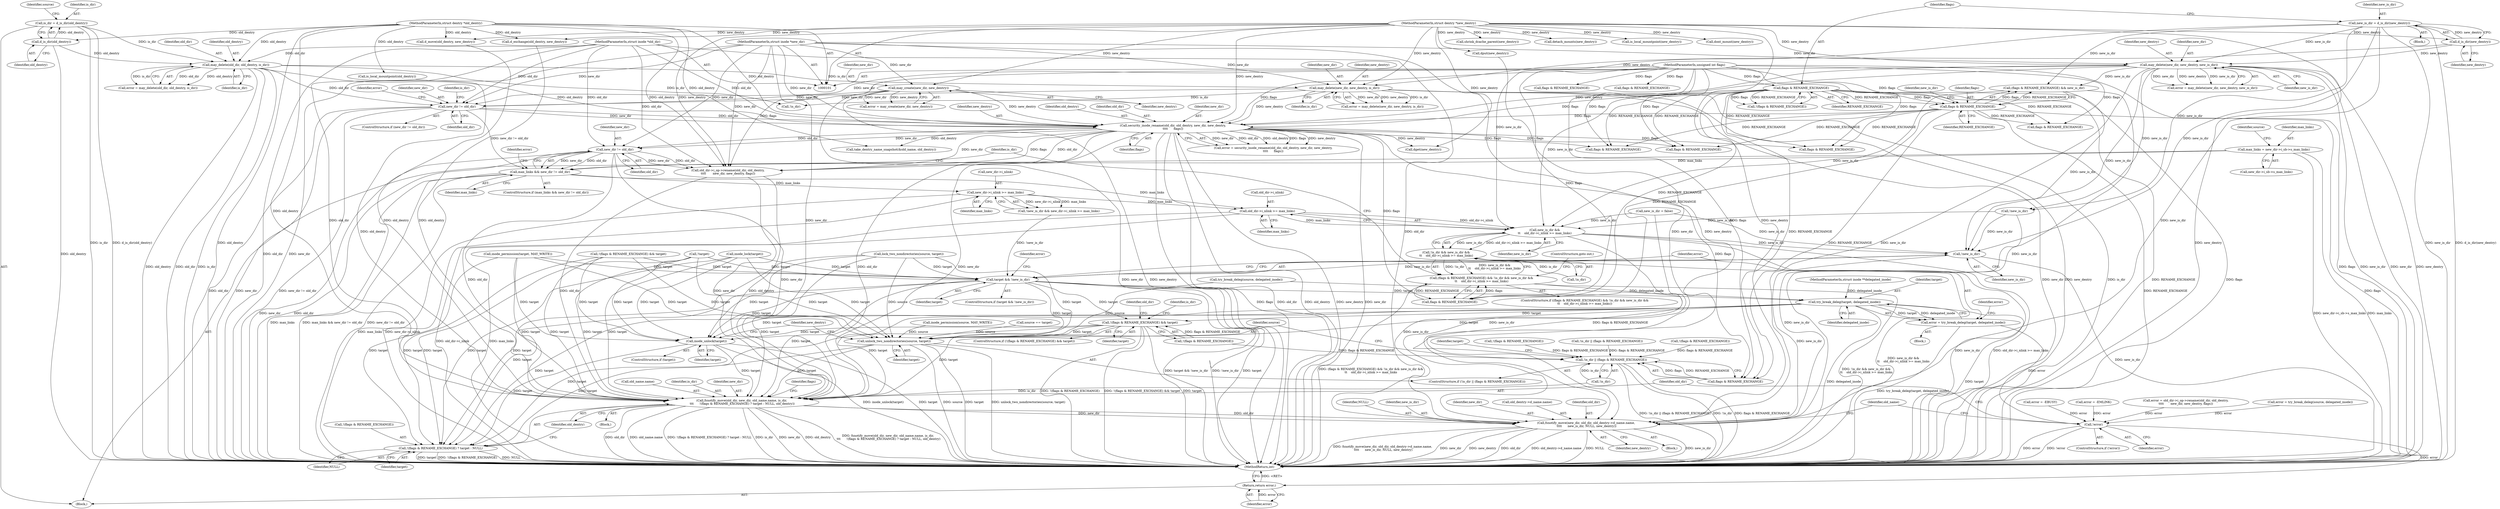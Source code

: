 digraph "0_linux_49d31c2f389acfe83417083e1208422b4091cd9e_0@pointer" {
"1000313" [label="(Call,old_dir->i_nlink >= max_links)"];
"1000281" [label="(Call,max_links && new_dir != old_dir)"];
"1000132" [label="(Call,max_links = new_dir->i_sb->s_max_links)"];
"1000283" [label="(Call,new_dir != old_dir)"];
"1000238" [label="(Call,security_inode_rename(old_dir, old_dentry, new_dir, new_dentry,\n\t\t\t\t      flags))"];
"1000204" [label="(Call,new_dir != old_dir)"];
"1000185" [label="(Call,may_delete(new_dir, new_dentry, new_is_dir))"];
"1000104" [label="(MethodParameterIn,struct inode *new_dir)"];
"1000169" [label="(Call,d_is_dir(new_dentry))"];
"1000105" [label="(MethodParameterIn,struct dentry *new_dentry)"];
"1000167" [label="(Call,new_is_dir = d_is_dir(new_dentry))"];
"1000162" [label="(Call,may_create(new_dir, new_dentry))"];
"1000178" [label="(Call,may_delete(new_dir, new_dentry, is_dir))"];
"1000148" [label="(Call,may_delete(old_dir, old_dentry, is_dir))"];
"1000102" [label="(MethodParameterIn,struct inode *old_dir)"];
"1000113" [label="(Call,d_is_dir(old_dentry))"];
"1000103" [label="(MethodParameterIn,struct dentry *old_dentry)"];
"1000111" [label="(Call,is_dir = d_is_dir(old_dentry))"];
"1000222" [label="(Call,flags & RENAME_EXCHANGE)"];
"1000173" [label="(Call,flags & RENAME_EXCHANGE)"];
"1000107" [label="(MethodParameterIn,unsigned int flags)"];
"1000297" [label="(Call,new_dir->i_nlink >= max_links)"];
"1000311" [label="(Call,new_is_dir &&\n\t\t    old_dir->i_nlink >= max_links)"];
"1000308" [label="(Call,!is_dir && new_is_dir &&\n\t\t    old_dir->i_nlink >= max_links)"];
"1000304" [label="(Call,(flags & RENAME_EXCHANGE) && !is_dir && new_is_dir &&\n\t\t    old_dir->i_nlink >= max_links)"];
"1000412" [label="(Call,!is_dir || (flags & RENAME_EXCHANGE))"];
"1000345" [label="(Call,!new_is_dir)"];
"1000343" [label="(Call,target && !new_is_dir)"];
"1000350" [label="(Call,try_break_deleg(target, delegated_inode))"];
"1000348" [label="(Call,error = try_break_deleg(target, delegated_inode))"];
"1000429" [label="(Call,!error)"];
"1000466" [label="(Return,return error;)"];
"1000368" [label="(Call,!(flags & RENAME_EXCHANGE) && target)"];
"1000418" [label="(Call,unlock_two_nondirectories(source, target))"];
"1000432" [label="(Call,fsnotify_move(old_dir, new_dir, old_name.name, is_dir,\n \t\t\t      !(flags & RENAME_EXCHANGE) ? target : NULL, old_dentry))"];
"1000452" [label="(Call,fsnotify_move(new_dir, old_dir, old_dentry->d_name.name,\n \t\t\t\t      new_is_dir, NULL, new_dentry))"];
"1000439" [label="(Call,!(flags & RENAME_EXCHANGE) ? target : NULL)"];
"1000424" [label="(Call,inode_unlock(target))"];
"1000303" [label="(ControlStructure,if ((flags & RENAME_EXCHANGE) && !is_dir && new_is_dir &&\n\t\t    old_dir->i_nlink >= max_links))"];
"1000369" [label="(Call,!(flags & RENAME_EXCHANGE))"];
"1000451" [label="(Block,)"];
"1000400" [label="(Call,flags & RENAME_EXCHANGE)"];
"1000305" [label="(Call,flags & RENAME_EXCHANGE)"];
"1000420" [label="(Identifier,target)"];
"1000261" [label="(Call,lock_two_nondirectories(source, target))"];
"1000267" [label="(Call,inode_lock(target))"];
"1000350" [label="(Call,try_break_deleg(target, delegated_inode))"];
"1000433" [label="(Identifier,old_dir)"];
"1000164" [label="(Identifier,new_dentry)"];
"1000448" [label="(Call,flags & RENAME_EXCHANGE)"];
"1000336" [label="(Call,try_break_deleg(source, delegated_inode))"];
"1000222" [label="(Call,flags & RENAME_EXCHANGE)"];
"1000166" [label="(Block,)"];
"1000354" [label="(Identifier,error)"];
"1000324" [label="(Call,flags & RENAME_EXCHANGE)"];
"1000281" [label="(Call,max_links && new_dir != old_dir)"];
"1000432" [label="(Call,fsnotify_move(old_dir, new_dir, old_name.name, is_dir,\n \t\t\t      !(flags & RENAME_EXCHANGE) ? target : NULL, old_dentry))"];
"1000187" [label="(Identifier,new_dentry)"];
"1000466" [label="(Return,return error;)"];
"1000445" [label="(Identifier,NULL)"];
"1000111" [label="(Call,is_dir = d_is_dir(old_dentry))"];
"1000203" [label="(ControlStructure,if (new_dir != old_dir))"];
"1000449" [label="(Identifier,flags)"];
"1000328" [label="(Call,shrink_dcache_parent(new_dentry))"];
"1000176" [label="(Call,error = may_delete(new_dir, new_dentry, is_dir))"];
"1000314" [label="(Call,old_dir->i_nlink)"];
"1000308" [label="(Call,!is_dir && new_is_dir &&\n\t\t    old_dir->i_nlink >= max_links)"];
"1000349" [label="(Identifier,error)"];
"1000322" [label="(Call,!(flags & RENAME_EXCHANGE) && target)"];
"1000243" [label="(Identifier,flags)"];
"1000146" [label="(Call,error = may_delete(old_dir, old_dentry, is_dir))"];
"1000236" [label="(Call,error = security_inode_rename(old_dir, old_dentry, new_dir, new_dentry,\n\t\t\t\t      flags))"];
"1000241" [label="(Identifier,new_dir)"];
"1000114" [label="(Identifier,old_dentry)"];
"1000318" [label="(ControlStructure,goto out;)"];
"1000312" [label="(Identifier,new_is_dir)"];
"1000342" [label="(ControlStructure,if (target && !new_is_dir))"];
"1000252" [label="(Call,dget(new_dentry))"];
"1000460" [label="(Identifier,new_is_dir)"];
"1000113" [label="(Call,d_is_dir(old_dentry))"];
"1000106" [label="(MethodParameterIn,struct inode **delegated_inode)"];
"1000104" [label="(MethodParameterIn,struct inode *new_dir)"];
"1000462" [label="(Identifier,new_dentry)"];
"1000453" [label="(Identifier,new_dir)"];
"1000419" [label="(Identifier,source)"];
"1000441" [label="(Call,flags & RENAME_EXCHANGE)"];
"1000346" [label="(Identifier,new_is_dir)"];
"1000427" [label="(Identifier,new_dentry)"];
"1000444" [label="(Identifier,target)"];
"1000186" [label="(Identifier,new_dir)"];
"1000160" [label="(Call,error = may_create(new_dir, new_dentry))"];
"1000258" [label="(Call,flags & RENAME_EXCHANGE)"];
"1000384" [label="(Call,detach_mounts(new_dentry))"];
"1000224" [label="(Identifier,RENAME_EXCHANGE)"];
"1000180" [label="(Identifier,new_dentry)"];
"1000334" [label="(Call,error = try_break_deleg(source, delegated_inode))"];
"1000311" [label="(Call,new_is_dir &&\n\t\t    old_dir->i_nlink >= max_links)"];
"1000297" [label="(Call,new_dir->i_nlink >= max_links)"];
"1000435" [label="(Call,old_name.name)"];
"1000455" [label="(Call,old_dentry->d_name.name)"];
"1000285" [label="(Identifier,old_dir)"];
"1000430" [label="(Identifier,error)"];
"1000179" [label="(Identifier,new_dir)"];
"1000283" [label="(Call,new_dir != old_dir)"];
"1000162" [label="(Call,may_create(new_dir, new_dentry))"];
"1000225" [label="(Identifier,new_is_dir)"];
"1000412" [label="(Call,!is_dir || (flags & RENAME_EXCHANGE))"];
"1000345" [label="(Call,!new_is_dir)"];
"1000422" [label="(ControlStructure,if (target))"];
"1000415" [label="(Call,flags & RENAME_EXCHANGE)"];
"1000344" [label="(Identifier,target)"];
"1000102" [label="(MethodParameterIn,struct inode *old_dir)"];
"1000242" [label="(Identifier,new_dentry)"];
"1000103" [label="(MethodParameterIn,struct dentry *old_dentry)"];
"1000295" [label="(Call,!new_is_dir)"];
"1000175" [label="(Identifier,RENAME_EXCHANGE)"];
"1000446" [label="(Identifier,old_dentry)"];
"1000347" [label="(Block,)"];
"1000107" [label="(MethodParameterIn,unsigned int flags)"];
"1000151" [label="(Identifier,is_dir)"];
"1000229" [label="(Call,inode_permission(target, MAY_WRITE))"];
"1000248" [label="(Call,take_dentry_name_snapshot(&old_name, old_dentry))"];
"1000343" [label="(Call,target && !new_is_dir)"];
"1000205" [label="(Identifier,new_dir)"];
"1000132" [label="(Call,max_links = new_dir->i_sb->s_max_links)"];
"1000288" [label="(Identifier,error)"];
"1000425" [label="(Identifier,target)"];
"1000105" [label="(MethodParameterIn,struct dentry *new_dentry)"];
"1000370" [label="(Call,flags & RENAME_EXCHANGE)"];
"1000238" [label="(Call,security_inode_rename(old_dir, old_dentry, new_dir, new_dentry,\n\t\t\t\t      flags))"];
"1000277" [label="(Call,is_local_mountpoint(new_dentry))"];
"1000157" [label="(Call,!target)"];
"1000426" [label="(Call,dput(new_dentry))"];
"1000304" [label="(Call,(flags & RENAME_EXCHANGE) && !is_dir && new_is_dir &&\n\t\t    old_dir->i_nlink >= max_links)"];
"1000438" [label="(Identifier,is_dir)"];
"1000150" [label="(Identifier,old_dentry)"];
"1000169" [label="(Call,d_is_dir(new_dentry))"];
"1000411" [label="(ControlStructure,if (!is_dir || (flags & RENAME_EXCHANGE)))"];
"1000313" [label="(Call,old_dir->i_nlink >= max_links)"];
"1000429" [label="(Call,!error)"];
"1000134" [label="(Call,new_dir->i_sb->s_max_links)"];
"1000348" [label="(Call,error = try_break_deleg(target, delegated_inode))"];
"1000209" [label="(Identifier,is_dir)"];
"1000392" [label="(Identifier,old_dir)"];
"1000204" [label="(Call,new_dir != old_dir)"];
"1000323" [label="(Call,!(flags & RENAME_EXCHANGE))"];
"1000368" [label="(Call,!(flags & RENAME_EXCHANGE) && target)"];
"1000174" [label="(Identifier,flags)"];
"1000206" [label="(Identifier,old_dir)"];
"1000141" [label="(Call,source == target)"];
"1000452" [label="(Call,fsnotify_move(new_dir, old_dir, old_dentry->d_name.name,\n \t\t\t\t      new_is_dir, NULL, new_dentry))"];
"1000188" [label="(Identifier,new_is_dir)"];
"1000454" [label="(Identifier,old_dir)"];
"1000403" [label="(Call,d_move(old_dentry, new_dentry))"];
"1000255" [label="(Call,!is_dir || (flags & RENAME_EXCHANGE))"];
"1000440" [label="(Call,!(flags & RENAME_EXCHANGE))"];
"1000148" [label="(Call,may_delete(old_dir, old_dentry, is_dir))"];
"1000173" [label="(Call,flags & RENAME_EXCHANGE)"];
"1000167" [label="(Call,new_is_dir = d_is_dir(new_dentry))"];
"1000351" [label="(Identifier,target)"];
"1000269" [label="(Call,error = -EBUSY)"];
"1000467" [label="(Identifier,error)"];
"1000294" [label="(Call,!new_is_dir && new_dir->i_nlink >= max_links)"];
"1000223" [label="(Identifier,flags)"];
"1000428" [label="(ControlStructure,if (!error))"];
"1000434" [label="(Identifier,new_dir)"];
"1000321" [label="(Identifier,is_dir)"];
"1000399" [label="(Call,!(flags & RENAME_EXCHANGE))"];
"1000309" [label="(Call,!is_dir)"];
"1000373" [label="(Identifier,target)"];
"1000423" [label="(Identifier,target)"];
"1000424" [label="(Call,inode_unlock(target))"];
"1000468" [label="(MethodReturn,int)"];
"1000357" [label="(Identifier,error)"];
"1000367" [label="(ControlStructure,if (!(flags & RENAME_EXCHANGE) && target))"];
"1000418" [label="(Call,unlock_two_nondirectories(source, target))"];
"1000284" [label="(Identifier,new_dir)"];
"1000112" [label="(Identifier,is_dir)"];
"1000352" [label="(Identifier,delegated_inode)"];
"1000178" [label="(Call,may_delete(new_dir, new_dentry, is_dir))"];
"1000376" [label="(Identifier,is_dir)"];
"1000298" [label="(Call,new_dir->i_nlink)"];
"1000413" [label="(Call,!is_dir)"];
"1000163" [label="(Identifier,new_dir)"];
"1000108" [label="(Block,)"];
"1000275" [label="(Call,is_local_mountpoint(old_dentry))"];
"1000280" [label="(ControlStructure,if (max_links && new_dir != old_dir))"];
"1000317" [label="(Identifier,max_links)"];
"1000128" [label="(Call,new_is_dir = false)"];
"1000170" [label="(Identifier,new_dentry)"];
"1000133" [label="(Identifier,max_links)"];
"1000221" [label="(Call,(flags & RENAME_EXCHANGE) && new_is_dir)"];
"1000142" [label="(Identifier,source)"];
"1000382" [label="(Call,dont_mount(new_dentry))"];
"1000301" [label="(Identifier,max_links)"];
"1000117" [label="(Identifier,source)"];
"1000465" [label="(Identifier,old_name)"];
"1000358" [label="(Call,old_dir->i_op->rename(old_dir, old_dentry,\n\t\t\t\t       new_dir, new_dentry, flags))"];
"1000183" [label="(Call,error = may_delete(new_dir, new_dentry, new_is_dir))"];
"1000287" [label="(Call,error = -EMLINK)"];
"1000237" [label="(Identifier,error)"];
"1000407" [label="(Call,d_exchange(old_dentry, new_dentry))"];
"1000213" [label="(Call,inode_permission(source, MAY_WRITE))"];
"1000181" [label="(Identifier,is_dir)"];
"1000282" [label="(Identifier,max_links)"];
"1000431" [label="(Block,)"];
"1000439" [label="(Call,!(flags & RENAME_EXCHANGE) ? target : NULL)"];
"1000168" [label="(Identifier,new_is_dir)"];
"1000185" [label="(Call,may_delete(new_dir, new_dentry, new_is_dir))"];
"1000461" [label="(Identifier,NULL)"];
"1000149" [label="(Identifier,old_dir)"];
"1000256" [label="(Call,!is_dir)"];
"1000356" [label="(Call,error = old_dir->i_op->rename(old_dir, old_dentry,\n\t\t\t\t       new_dir, new_dentry, flags))"];
"1000172" [label="(Call,!(flags & RENAME_EXCHANGE))"];
"1000240" [label="(Identifier,old_dentry)"];
"1000239" [label="(Identifier,old_dir)"];
"1000313" -> "1000311"  [label="AST: "];
"1000313" -> "1000317"  [label="CFG: "];
"1000314" -> "1000313"  [label="AST: "];
"1000317" -> "1000313"  [label="AST: "];
"1000311" -> "1000313"  [label="CFG: "];
"1000313" -> "1000468"  [label="DDG: old_dir->i_nlink"];
"1000313" -> "1000468"  [label="DDG: max_links"];
"1000313" -> "1000311"  [label="DDG: old_dir->i_nlink"];
"1000313" -> "1000311"  [label="DDG: max_links"];
"1000281" -> "1000313"  [label="DDG: max_links"];
"1000297" -> "1000313"  [label="DDG: max_links"];
"1000281" -> "1000280"  [label="AST: "];
"1000281" -> "1000282"  [label="CFG: "];
"1000281" -> "1000283"  [label="CFG: "];
"1000282" -> "1000281"  [label="AST: "];
"1000283" -> "1000281"  [label="AST: "];
"1000288" -> "1000281"  [label="CFG: "];
"1000321" -> "1000281"  [label="CFG: "];
"1000281" -> "1000468"  [label="DDG: max_links"];
"1000281" -> "1000468"  [label="DDG: max_links && new_dir != old_dir"];
"1000281" -> "1000468"  [label="DDG: new_dir != old_dir"];
"1000132" -> "1000281"  [label="DDG: max_links"];
"1000283" -> "1000281"  [label="DDG: new_dir"];
"1000283" -> "1000281"  [label="DDG: old_dir"];
"1000204" -> "1000281"  [label="DDG: new_dir != old_dir"];
"1000281" -> "1000297"  [label="DDG: max_links"];
"1000132" -> "1000108"  [label="AST: "];
"1000132" -> "1000134"  [label="CFG: "];
"1000133" -> "1000132"  [label="AST: "];
"1000134" -> "1000132"  [label="AST: "];
"1000142" -> "1000132"  [label="CFG: "];
"1000132" -> "1000468"  [label="DDG: new_dir->i_sb->s_max_links"];
"1000132" -> "1000468"  [label="DDG: max_links"];
"1000283" -> "1000285"  [label="CFG: "];
"1000284" -> "1000283"  [label="AST: "];
"1000285" -> "1000283"  [label="AST: "];
"1000283" -> "1000468"  [label="DDG: old_dir"];
"1000283" -> "1000468"  [label="DDG: new_dir"];
"1000238" -> "1000283"  [label="DDG: new_dir"];
"1000238" -> "1000283"  [label="DDG: old_dir"];
"1000104" -> "1000283"  [label="DDG: new_dir"];
"1000102" -> "1000283"  [label="DDG: old_dir"];
"1000283" -> "1000358"  [label="DDG: old_dir"];
"1000283" -> "1000358"  [label="DDG: new_dir"];
"1000283" -> "1000432"  [label="DDG: old_dir"];
"1000283" -> "1000432"  [label="DDG: new_dir"];
"1000238" -> "1000236"  [label="AST: "];
"1000238" -> "1000243"  [label="CFG: "];
"1000239" -> "1000238"  [label="AST: "];
"1000240" -> "1000238"  [label="AST: "];
"1000241" -> "1000238"  [label="AST: "];
"1000242" -> "1000238"  [label="AST: "];
"1000243" -> "1000238"  [label="AST: "];
"1000236" -> "1000238"  [label="CFG: "];
"1000238" -> "1000468"  [label="DDG: old_dir"];
"1000238" -> "1000468"  [label="DDG: old_dentry"];
"1000238" -> "1000468"  [label="DDG: new_dentry"];
"1000238" -> "1000468"  [label="DDG: new_dir"];
"1000238" -> "1000468"  [label="DDG: flags"];
"1000238" -> "1000236"  [label="DDG: new_dir"];
"1000238" -> "1000236"  [label="DDG: old_dir"];
"1000238" -> "1000236"  [label="DDG: old_dentry"];
"1000238" -> "1000236"  [label="DDG: flags"];
"1000238" -> "1000236"  [label="DDG: new_dentry"];
"1000204" -> "1000238"  [label="DDG: old_dir"];
"1000204" -> "1000238"  [label="DDG: new_dir"];
"1000102" -> "1000238"  [label="DDG: old_dir"];
"1000148" -> "1000238"  [label="DDG: old_dentry"];
"1000103" -> "1000238"  [label="DDG: old_dentry"];
"1000104" -> "1000238"  [label="DDG: new_dir"];
"1000162" -> "1000238"  [label="DDG: new_dentry"];
"1000185" -> "1000238"  [label="DDG: new_dentry"];
"1000178" -> "1000238"  [label="DDG: new_dentry"];
"1000105" -> "1000238"  [label="DDG: new_dentry"];
"1000222" -> "1000238"  [label="DDG: flags"];
"1000173" -> "1000238"  [label="DDG: flags"];
"1000107" -> "1000238"  [label="DDG: flags"];
"1000238" -> "1000248"  [label="DDG: old_dentry"];
"1000238" -> "1000252"  [label="DDG: new_dentry"];
"1000238" -> "1000258"  [label="DDG: flags"];
"1000238" -> "1000305"  [label="DDG: flags"];
"1000238" -> "1000324"  [label="DDG: flags"];
"1000238" -> "1000358"  [label="DDG: old_dir"];
"1000238" -> "1000358"  [label="DDG: new_dir"];
"1000238" -> "1000358"  [label="DDG: flags"];
"1000238" -> "1000415"  [label="DDG: flags"];
"1000238" -> "1000432"  [label="DDG: old_dir"];
"1000238" -> "1000432"  [label="DDG: new_dir"];
"1000238" -> "1000441"  [label="DDG: flags"];
"1000204" -> "1000203"  [label="AST: "];
"1000204" -> "1000206"  [label="CFG: "];
"1000205" -> "1000204"  [label="AST: "];
"1000206" -> "1000204"  [label="AST: "];
"1000209" -> "1000204"  [label="CFG: "];
"1000237" -> "1000204"  [label="CFG: "];
"1000204" -> "1000468"  [label="DDG: old_dir"];
"1000204" -> "1000468"  [label="DDG: new_dir"];
"1000204" -> "1000468"  [label="DDG: new_dir != old_dir"];
"1000185" -> "1000204"  [label="DDG: new_dir"];
"1000162" -> "1000204"  [label="DDG: new_dir"];
"1000178" -> "1000204"  [label="DDG: new_dir"];
"1000104" -> "1000204"  [label="DDG: new_dir"];
"1000148" -> "1000204"  [label="DDG: old_dir"];
"1000102" -> "1000204"  [label="DDG: old_dir"];
"1000185" -> "1000183"  [label="AST: "];
"1000185" -> "1000188"  [label="CFG: "];
"1000186" -> "1000185"  [label="AST: "];
"1000187" -> "1000185"  [label="AST: "];
"1000188" -> "1000185"  [label="AST: "];
"1000183" -> "1000185"  [label="CFG: "];
"1000185" -> "1000468"  [label="DDG: new_is_dir"];
"1000185" -> "1000468"  [label="DDG: new_dir"];
"1000185" -> "1000468"  [label="DDG: new_dentry"];
"1000185" -> "1000183"  [label="DDG: new_dir"];
"1000185" -> "1000183"  [label="DDG: new_dentry"];
"1000185" -> "1000183"  [label="DDG: new_is_dir"];
"1000104" -> "1000185"  [label="DDG: new_dir"];
"1000169" -> "1000185"  [label="DDG: new_dentry"];
"1000105" -> "1000185"  [label="DDG: new_dentry"];
"1000167" -> "1000185"  [label="DDG: new_is_dir"];
"1000185" -> "1000221"  [label="DDG: new_is_dir"];
"1000185" -> "1000295"  [label="DDG: new_is_dir"];
"1000185" -> "1000311"  [label="DDG: new_is_dir"];
"1000185" -> "1000345"  [label="DDG: new_is_dir"];
"1000185" -> "1000452"  [label="DDG: new_is_dir"];
"1000104" -> "1000101"  [label="AST: "];
"1000104" -> "1000468"  [label="DDG: new_dir"];
"1000104" -> "1000162"  [label="DDG: new_dir"];
"1000104" -> "1000178"  [label="DDG: new_dir"];
"1000104" -> "1000358"  [label="DDG: new_dir"];
"1000104" -> "1000432"  [label="DDG: new_dir"];
"1000104" -> "1000452"  [label="DDG: new_dir"];
"1000169" -> "1000167"  [label="AST: "];
"1000169" -> "1000170"  [label="CFG: "];
"1000170" -> "1000169"  [label="AST: "];
"1000167" -> "1000169"  [label="CFG: "];
"1000169" -> "1000167"  [label="DDG: new_dentry"];
"1000105" -> "1000169"  [label="DDG: new_dentry"];
"1000169" -> "1000178"  [label="DDG: new_dentry"];
"1000105" -> "1000101"  [label="AST: "];
"1000105" -> "1000468"  [label="DDG: new_dentry"];
"1000105" -> "1000162"  [label="DDG: new_dentry"];
"1000105" -> "1000178"  [label="DDG: new_dentry"];
"1000105" -> "1000252"  [label="DDG: new_dentry"];
"1000105" -> "1000277"  [label="DDG: new_dentry"];
"1000105" -> "1000328"  [label="DDG: new_dentry"];
"1000105" -> "1000358"  [label="DDG: new_dentry"];
"1000105" -> "1000382"  [label="DDG: new_dentry"];
"1000105" -> "1000384"  [label="DDG: new_dentry"];
"1000105" -> "1000403"  [label="DDG: new_dentry"];
"1000105" -> "1000407"  [label="DDG: new_dentry"];
"1000105" -> "1000426"  [label="DDG: new_dentry"];
"1000105" -> "1000452"  [label="DDG: new_dentry"];
"1000167" -> "1000166"  [label="AST: "];
"1000168" -> "1000167"  [label="AST: "];
"1000174" -> "1000167"  [label="CFG: "];
"1000167" -> "1000468"  [label="DDG: new_is_dir"];
"1000167" -> "1000468"  [label="DDG: d_is_dir(new_dentry)"];
"1000167" -> "1000221"  [label="DDG: new_is_dir"];
"1000167" -> "1000295"  [label="DDG: new_is_dir"];
"1000167" -> "1000311"  [label="DDG: new_is_dir"];
"1000167" -> "1000345"  [label="DDG: new_is_dir"];
"1000167" -> "1000452"  [label="DDG: new_is_dir"];
"1000162" -> "1000160"  [label="AST: "];
"1000162" -> "1000164"  [label="CFG: "];
"1000163" -> "1000162"  [label="AST: "];
"1000164" -> "1000162"  [label="AST: "];
"1000160" -> "1000162"  [label="CFG: "];
"1000162" -> "1000468"  [label="DDG: new_dentry"];
"1000162" -> "1000468"  [label="DDG: new_dir"];
"1000162" -> "1000160"  [label="DDG: new_dir"];
"1000162" -> "1000160"  [label="DDG: new_dentry"];
"1000178" -> "1000176"  [label="AST: "];
"1000178" -> "1000181"  [label="CFG: "];
"1000179" -> "1000178"  [label="AST: "];
"1000180" -> "1000178"  [label="AST: "];
"1000181" -> "1000178"  [label="AST: "];
"1000176" -> "1000178"  [label="CFG: "];
"1000178" -> "1000468"  [label="DDG: new_dir"];
"1000178" -> "1000468"  [label="DDG: is_dir"];
"1000178" -> "1000468"  [label="DDG: new_dentry"];
"1000178" -> "1000176"  [label="DDG: new_dir"];
"1000178" -> "1000176"  [label="DDG: new_dentry"];
"1000178" -> "1000176"  [label="DDG: is_dir"];
"1000148" -> "1000178"  [label="DDG: is_dir"];
"1000178" -> "1000256"  [label="DDG: is_dir"];
"1000148" -> "1000146"  [label="AST: "];
"1000148" -> "1000151"  [label="CFG: "];
"1000149" -> "1000148"  [label="AST: "];
"1000150" -> "1000148"  [label="AST: "];
"1000151" -> "1000148"  [label="AST: "];
"1000146" -> "1000148"  [label="CFG: "];
"1000148" -> "1000468"  [label="DDG: is_dir"];
"1000148" -> "1000468"  [label="DDG: old_dir"];
"1000148" -> "1000468"  [label="DDG: old_dentry"];
"1000148" -> "1000146"  [label="DDG: old_dir"];
"1000148" -> "1000146"  [label="DDG: old_dentry"];
"1000148" -> "1000146"  [label="DDG: is_dir"];
"1000102" -> "1000148"  [label="DDG: old_dir"];
"1000113" -> "1000148"  [label="DDG: old_dentry"];
"1000103" -> "1000148"  [label="DDG: old_dentry"];
"1000111" -> "1000148"  [label="DDG: is_dir"];
"1000148" -> "1000256"  [label="DDG: is_dir"];
"1000102" -> "1000101"  [label="AST: "];
"1000102" -> "1000468"  [label="DDG: old_dir"];
"1000102" -> "1000358"  [label="DDG: old_dir"];
"1000102" -> "1000432"  [label="DDG: old_dir"];
"1000102" -> "1000452"  [label="DDG: old_dir"];
"1000113" -> "1000111"  [label="AST: "];
"1000113" -> "1000114"  [label="CFG: "];
"1000114" -> "1000113"  [label="AST: "];
"1000111" -> "1000113"  [label="CFG: "];
"1000113" -> "1000468"  [label="DDG: old_dentry"];
"1000113" -> "1000111"  [label="DDG: old_dentry"];
"1000103" -> "1000113"  [label="DDG: old_dentry"];
"1000103" -> "1000101"  [label="AST: "];
"1000103" -> "1000468"  [label="DDG: old_dentry"];
"1000103" -> "1000248"  [label="DDG: old_dentry"];
"1000103" -> "1000275"  [label="DDG: old_dentry"];
"1000103" -> "1000358"  [label="DDG: old_dentry"];
"1000103" -> "1000403"  [label="DDG: old_dentry"];
"1000103" -> "1000407"  [label="DDG: old_dentry"];
"1000103" -> "1000432"  [label="DDG: old_dentry"];
"1000111" -> "1000108"  [label="AST: "];
"1000112" -> "1000111"  [label="AST: "];
"1000117" -> "1000111"  [label="CFG: "];
"1000111" -> "1000468"  [label="DDG: is_dir"];
"1000111" -> "1000468"  [label="DDG: d_is_dir(old_dentry)"];
"1000222" -> "1000221"  [label="AST: "];
"1000222" -> "1000224"  [label="CFG: "];
"1000223" -> "1000222"  [label="AST: "];
"1000224" -> "1000222"  [label="AST: "];
"1000225" -> "1000222"  [label="CFG: "];
"1000221" -> "1000222"  [label="CFG: "];
"1000222" -> "1000468"  [label="DDG: flags"];
"1000222" -> "1000468"  [label="DDG: RENAME_EXCHANGE"];
"1000222" -> "1000221"  [label="DDG: flags"];
"1000222" -> "1000221"  [label="DDG: RENAME_EXCHANGE"];
"1000173" -> "1000222"  [label="DDG: flags"];
"1000173" -> "1000222"  [label="DDG: RENAME_EXCHANGE"];
"1000107" -> "1000222"  [label="DDG: flags"];
"1000222" -> "1000258"  [label="DDG: RENAME_EXCHANGE"];
"1000222" -> "1000305"  [label="DDG: RENAME_EXCHANGE"];
"1000222" -> "1000324"  [label="DDG: RENAME_EXCHANGE"];
"1000222" -> "1000370"  [label="DDG: RENAME_EXCHANGE"];
"1000222" -> "1000415"  [label="DDG: RENAME_EXCHANGE"];
"1000222" -> "1000441"  [label="DDG: RENAME_EXCHANGE"];
"1000173" -> "1000172"  [label="AST: "];
"1000173" -> "1000175"  [label="CFG: "];
"1000174" -> "1000173"  [label="AST: "];
"1000175" -> "1000173"  [label="AST: "];
"1000172" -> "1000173"  [label="CFG: "];
"1000173" -> "1000468"  [label="DDG: flags"];
"1000173" -> "1000468"  [label="DDG: RENAME_EXCHANGE"];
"1000173" -> "1000172"  [label="DDG: flags"];
"1000173" -> "1000172"  [label="DDG: RENAME_EXCHANGE"];
"1000107" -> "1000173"  [label="DDG: flags"];
"1000173" -> "1000258"  [label="DDG: RENAME_EXCHANGE"];
"1000173" -> "1000305"  [label="DDG: RENAME_EXCHANGE"];
"1000173" -> "1000324"  [label="DDG: RENAME_EXCHANGE"];
"1000173" -> "1000370"  [label="DDG: RENAME_EXCHANGE"];
"1000173" -> "1000415"  [label="DDG: RENAME_EXCHANGE"];
"1000173" -> "1000441"  [label="DDG: RENAME_EXCHANGE"];
"1000107" -> "1000101"  [label="AST: "];
"1000107" -> "1000468"  [label="DDG: flags"];
"1000107" -> "1000258"  [label="DDG: flags"];
"1000107" -> "1000305"  [label="DDG: flags"];
"1000107" -> "1000324"  [label="DDG: flags"];
"1000107" -> "1000358"  [label="DDG: flags"];
"1000107" -> "1000370"  [label="DDG: flags"];
"1000107" -> "1000400"  [label="DDG: flags"];
"1000107" -> "1000415"  [label="DDG: flags"];
"1000107" -> "1000441"  [label="DDG: flags"];
"1000107" -> "1000448"  [label="DDG: flags"];
"1000297" -> "1000294"  [label="AST: "];
"1000297" -> "1000301"  [label="CFG: "];
"1000298" -> "1000297"  [label="AST: "];
"1000301" -> "1000297"  [label="AST: "];
"1000294" -> "1000297"  [label="CFG: "];
"1000297" -> "1000468"  [label="DDG: new_dir->i_nlink"];
"1000297" -> "1000468"  [label="DDG: max_links"];
"1000297" -> "1000294"  [label="DDG: new_dir->i_nlink"];
"1000297" -> "1000294"  [label="DDG: max_links"];
"1000311" -> "1000308"  [label="AST: "];
"1000311" -> "1000312"  [label="CFG: "];
"1000312" -> "1000311"  [label="AST: "];
"1000308" -> "1000311"  [label="CFG: "];
"1000311" -> "1000468"  [label="DDG: new_is_dir"];
"1000311" -> "1000468"  [label="DDG: old_dir->i_nlink >= max_links"];
"1000311" -> "1000308"  [label="DDG: new_is_dir"];
"1000311" -> "1000308"  [label="DDG: old_dir->i_nlink >= max_links"];
"1000221" -> "1000311"  [label="DDG: new_is_dir"];
"1000295" -> "1000311"  [label="DDG: new_is_dir"];
"1000128" -> "1000311"  [label="DDG: new_is_dir"];
"1000311" -> "1000345"  [label="DDG: new_is_dir"];
"1000311" -> "1000452"  [label="DDG: new_is_dir"];
"1000308" -> "1000304"  [label="AST: "];
"1000308" -> "1000309"  [label="CFG: "];
"1000309" -> "1000308"  [label="AST: "];
"1000304" -> "1000308"  [label="CFG: "];
"1000308" -> "1000468"  [label="DDG: new_is_dir &&\n\t\t    old_dir->i_nlink >= max_links"];
"1000308" -> "1000304"  [label="DDG: !is_dir"];
"1000308" -> "1000304"  [label="DDG: new_is_dir &&\n\t\t    old_dir->i_nlink >= max_links"];
"1000309" -> "1000308"  [label="DDG: is_dir"];
"1000304" -> "1000303"  [label="AST: "];
"1000304" -> "1000305"  [label="CFG: "];
"1000305" -> "1000304"  [label="AST: "];
"1000318" -> "1000304"  [label="CFG: "];
"1000321" -> "1000304"  [label="CFG: "];
"1000304" -> "1000468"  [label="DDG: (flags & RENAME_EXCHANGE) && !is_dir && new_is_dir &&\n\t\t    old_dir->i_nlink >= max_links"];
"1000304" -> "1000468"  [label="DDG: !is_dir && new_is_dir &&\n\t\t    old_dir->i_nlink >= max_links"];
"1000305" -> "1000304"  [label="DDG: flags"];
"1000305" -> "1000304"  [label="DDG: RENAME_EXCHANGE"];
"1000304" -> "1000412"  [label="DDG: flags & RENAME_EXCHANGE"];
"1000412" -> "1000411"  [label="AST: "];
"1000412" -> "1000413"  [label="CFG: "];
"1000412" -> "1000415"  [label="CFG: "];
"1000413" -> "1000412"  [label="AST: "];
"1000415" -> "1000412"  [label="AST: "];
"1000419" -> "1000412"  [label="CFG: "];
"1000423" -> "1000412"  [label="CFG: "];
"1000412" -> "1000468"  [label="DDG: !is_dir || (flags & RENAME_EXCHANGE)"];
"1000412" -> "1000468"  [label="DDG: !is_dir"];
"1000412" -> "1000468"  [label="DDG: flags & RENAME_EXCHANGE"];
"1000413" -> "1000412"  [label="DDG: is_dir"];
"1000415" -> "1000412"  [label="DDG: flags"];
"1000415" -> "1000412"  [label="DDG: RENAME_EXCHANGE"];
"1000369" -> "1000412"  [label="DDG: flags & RENAME_EXCHANGE"];
"1000255" -> "1000412"  [label="DDG: flags & RENAME_EXCHANGE"];
"1000399" -> "1000412"  [label="DDG: flags & RENAME_EXCHANGE"];
"1000323" -> "1000412"  [label="DDG: flags & RENAME_EXCHANGE"];
"1000345" -> "1000343"  [label="AST: "];
"1000345" -> "1000346"  [label="CFG: "];
"1000346" -> "1000345"  [label="AST: "];
"1000343" -> "1000345"  [label="CFG: "];
"1000345" -> "1000468"  [label="DDG: new_is_dir"];
"1000345" -> "1000343"  [label="DDG: new_is_dir"];
"1000295" -> "1000345"  [label="DDG: new_is_dir"];
"1000128" -> "1000345"  [label="DDG: new_is_dir"];
"1000221" -> "1000345"  [label="DDG: new_is_dir"];
"1000345" -> "1000452"  [label="DDG: new_is_dir"];
"1000343" -> "1000342"  [label="AST: "];
"1000343" -> "1000344"  [label="CFG: "];
"1000344" -> "1000343"  [label="AST: "];
"1000349" -> "1000343"  [label="CFG: "];
"1000357" -> "1000343"  [label="CFG: "];
"1000343" -> "1000468"  [label="DDG: target"];
"1000343" -> "1000468"  [label="DDG: target && !new_is_dir"];
"1000343" -> "1000468"  [label="DDG: !new_is_dir"];
"1000261" -> "1000343"  [label="DDG: target"];
"1000229" -> "1000343"  [label="DDG: target"];
"1000322" -> "1000343"  [label="DDG: target"];
"1000267" -> "1000343"  [label="DDG: target"];
"1000157" -> "1000343"  [label="DDG: target"];
"1000294" -> "1000343"  [label="DDG: !new_is_dir"];
"1000343" -> "1000350"  [label="DDG: target"];
"1000343" -> "1000368"  [label="DDG: target"];
"1000343" -> "1000418"  [label="DDG: target"];
"1000343" -> "1000424"  [label="DDG: target"];
"1000343" -> "1000432"  [label="DDG: target"];
"1000343" -> "1000439"  [label="DDG: target"];
"1000350" -> "1000348"  [label="AST: "];
"1000350" -> "1000352"  [label="CFG: "];
"1000351" -> "1000350"  [label="AST: "];
"1000352" -> "1000350"  [label="AST: "];
"1000348" -> "1000350"  [label="CFG: "];
"1000350" -> "1000468"  [label="DDG: target"];
"1000350" -> "1000468"  [label="DDG: delegated_inode"];
"1000350" -> "1000348"  [label="DDG: target"];
"1000350" -> "1000348"  [label="DDG: delegated_inode"];
"1000336" -> "1000350"  [label="DDG: delegated_inode"];
"1000106" -> "1000350"  [label="DDG: delegated_inode"];
"1000350" -> "1000368"  [label="DDG: target"];
"1000350" -> "1000418"  [label="DDG: target"];
"1000350" -> "1000424"  [label="DDG: target"];
"1000350" -> "1000432"  [label="DDG: target"];
"1000350" -> "1000439"  [label="DDG: target"];
"1000348" -> "1000347"  [label="AST: "];
"1000349" -> "1000348"  [label="AST: "];
"1000354" -> "1000348"  [label="CFG: "];
"1000348" -> "1000468"  [label="DDG: try_break_deleg(target, delegated_inode)"];
"1000348" -> "1000429"  [label="DDG: error"];
"1000429" -> "1000428"  [label="AST: "];
"1000429" -> "1000430"  [label="CFG: "];
"1000430" -> "1000429"  [label="AST: "];
"1000433" -> "1000429"  [label="CFG: "];
"1000465" -> "1000429"  [label="CFG: "];
"1000429" -> "1000468"  [label="DDG: error"];
"1000429" -> "1000468"  [label="DDG: !error"];
"1000356" -> "1000429"  [label="DDG: error"];
"1000287" -> "1000429"  [label="DDG: error"];
"1000269" -> "1000429"  [label="DDG: error"];
"1000334" -> "1000429"  [label="DDG: error"];
"1000429" -> "1000466"  [label="DDG: error"];
"1000466" -> "1000108"  [label="AST: "];
"1000466" -> "1000467"  [label="CFG: "];
"1000467" -> "1000466"  [label="AST: "];
"1000468" -> "1000466"  [label="CFG: "];
"1000466" -> "1000468"  [label="DDG: <RET>"];
"1000467" -> "1000466"  [label="DDG: error"];
"1000368" -> "1000367"  [label="AST: "];
"1000368" -> "1000369"  [label="CFG: "];
"1000368" -> "1000373"  [label="CFG: "];
"1000369" -> "1000368"  [label="AST: "];
"1000373" -> "1000368"  [label="AST: "];
"1000376" -> "1000368"  [label="CFG: "];
"1000392" -> "1000368"  [label="CFG: "];
"1000368" -> "1000468"  [label="DDG: !(flags & RENAME_EXCHANGE)"];
"1000368" -> "1000468"  [label="DDG: !(flags & RENAME_EXCHANGE) && target"];
"1000368" -> "1000468"  [label="DDG: target"];
"1000369" -> "1000368"  [label="DDG: flags & RENAME_EXCHANGE"];
"1000368" -> "1000418"  [label="DDG: target"];
"1000368" -> "1000424"  [label="DDG: target"];
"1000368" -> "1000432"  [label="DDG: target"];
"1000368" -> "1000439"  [label="DDG: target"];
"1000418" -> "1000411"  [label="AST: "];
"1000418" -> "1000420"  [label="CFG: "];
"1000419" -> "1000418"  [label="AST: "];
"1000420" -> "1000418"  [label="AST: "];
"1000427" -> "1000418"  [label="CFG: "];
"1000418" -> "1000468"  [label="DDG: target"];
"1000418" -> "1000468"  [label="DDG: unlock_two_nondirectories(source, target)"];
"1000418" -> "1000468"  [label="DDG: source"];
"1000141" -> "1000418"  [label="DDG: source"];
"1000213" -> "1000418"  [label="DDG: source"];
"1000261" -> "1000418"  [label="DDG: source"];
"1000261" -> "1000418"  [label="DDG: target"];
"1000336" -> "1000418"  [label="DDG: source"];
"1000229" -> "1000418"  [label="DDG: target"];
"1000322" -> "1000418"  [label="DDG: target"];
"1000267" -> "1000418"  [label="DDG: target"];
"1000157" -> "1000418"  [label="DDG: target"];
"1000418" -> "1000432"  [label="DDG: target"];
"1000418" -> "1000439"  [label="DDG: target"];
"1000432" -> "1000431"  [label="AST: "];
"1000432" -> "1000446"  [label="CFG: "];
"1000433" -> "1000432"  [label="AST: "];
"1000434" -> "1000432"  [label="AST: "];
"1000435" -> "1000432"  [label="AST: "];
"1000438" -> "1000432"  [label="AST: "];
"1000439" -> "1000432"  [label="AST: "];
"1000446" -> "1000432"  [label="AST: "];
"1000449" -> "1000432"  [label="CFG: "];
"1000432" -> "1000468"  [label="DDG: is_dir"];
"1000432" -> "1000468"  [label="DDG: new_dir"];
"1000432" -> "1000468"  [label="DDG: old_dentry"];
"1000432" -> "1000468"  [label="DDG: fsnotify_move(old_dir, new_dir, old_name.name, is_dir,\n \t\t\t      !(flags & RENAME_EXCHANGE) ? target : NULL, old_dentry)"];
"1000432" -> "1000468"  [label="DDG: old_dir"];
"1000432" -> "1000468"  [label="DDG: old_name.name"];
"1000432" -> "1000468"  [label="DDG: !(flags & RENAME_EXCHANGE) ? target : NULL"];
"1000358" -> "1000432"  [label="DDG: old_dir"];
"1000358" -> "1000432"  [label="DDG: new_dir"];
"1000358" -> "1000432"  [label="DDG: old_dentry"];
"1000413" -> "1000432"  [label="DDG: is_dir"];
"1000261" -> "1000432"  [label="DDG: target"];
"1000229" -> "1000432"  [label="DDG: target"];
"1000322" -> "1000432"  [label="DDG: target"];
"1000267" -> "1000432"  [label="DDG: target"];
"1000157" -> "1000432"  [label="DDG: target"];
"1000424" -> "1000432"  [label="DDG: target"];
"1000403" -> "1000432"  [label="DDG: old_dentry"];
"1000407" -> "1000432"  [label="DDG: old_dentry"];
"1000275" -> "1000432"  [label="DDG: old_dentry"];
"1000432" -> "1000452"  [label="DDG: new_dir"];
"1000432" -> "1000452"  [label="DDG: old_dir"];
"1000452" -> "1000451"  [label="AST: "];
"1000452" -> "1000462"  [label="CFG: "];
"1000453" -> "1000452"  [label="AST: "];
"1000454" -> "1000452"  [label="AST: "];
"1000455" -> "1000452"  [label="AST: "];
"1000460" -> "1000452"  [label="AST: "];
"1000461" -> "1000452"  [label="AST: "];
"1000462" -> "1000452"  [label="AST: "];
"1000465" -> "1000452"  [label="CFG: "];
"1000452" -> "1000468"  [label="DDG: old_dentry->d_name.name"];
"1000452" -> "1000468"  [label="DDG: NULL"];
"1000452" -> "1000468"  [label="DDG: new_is_dir"];
"1000452" -> "1000468"  [label="DDG: fsnotify_move(new_dir, old_dir, old_dentry->d_name.name,\n \t\t\t\t      new_is_dir, NULL, new_dentry)"];
"1000452" -> "1000468"  [label="DDG: new_dir"];
"1000452" -> "1000468"  [label="DDG: new_dentry"];
"1000452" -> "1000468"  [label="DDG: old_dir"];
"1000295" -> "1000452"  [label="DDG: new_is_dir"];
"1000128" -> "1000452"  [label="DDG: new_is_dir"];
"1000221" -> "1000452"  [label="DDG: new_is_dir"];
"1000426" -> "1000452"  [label="DDG: new_dentry"];
"1000439" -> "1000444"  [label="CFG: "];
"1000439" -> "1000445"  [label="CFG: "];
"1000440" -> "1000439"  [label="AST: "];
"1000444" -> "1000439"  [label="AST: "];
"1000445" -> "1000439"  [label="AST: "];
"1000446" -> "1000439"  [label="CFG: "];
"1000439" -> "1000468"  [label="DDG: !(flags & RENAME_EXCHANGE)"];
"1000439" -> "1000468"  [label="DDG: NULL"];
"1000439" -> "1000468"  [label="DDG: target"];
"1000261" -> "1000439"  [label="DDG: target"];
"1000229" -> "1000439"  [label="DDG: target"];
"1000322" -> "1000439"  [label="DDG: target"];
"1000267" -> "1000439"  [label="DDG: target"];
"1000157" -> "1000439"  [label="DDG: target"];
"1000424" -> "1000439"  [label="DDG: target"];
"1000424" -> "1000422"  [label="AST: "];
"1000424" -> "1000425"  [label="CFG: "];
"1000425" -> "1000424"  [label="AST: "];
"1000427" -> "1000424"  [label="CFG: "];
"1000424" -> "1000468"  [label="DDG: target"];
"1000424" -> "1000468"  [label="DDG: inode_unlock(target)"];
"1000261" -> "1000424"  [label="DDG: target"];
"1000229" -> "1000424"  [label="DDG: target"];
"1000322" -> "1000424"  [label="DDG: target"];
"1000267" -> "1000424"  [label="DDG: target"];
"1000157" -> "1000424"  [label="DDG: target"];
}
